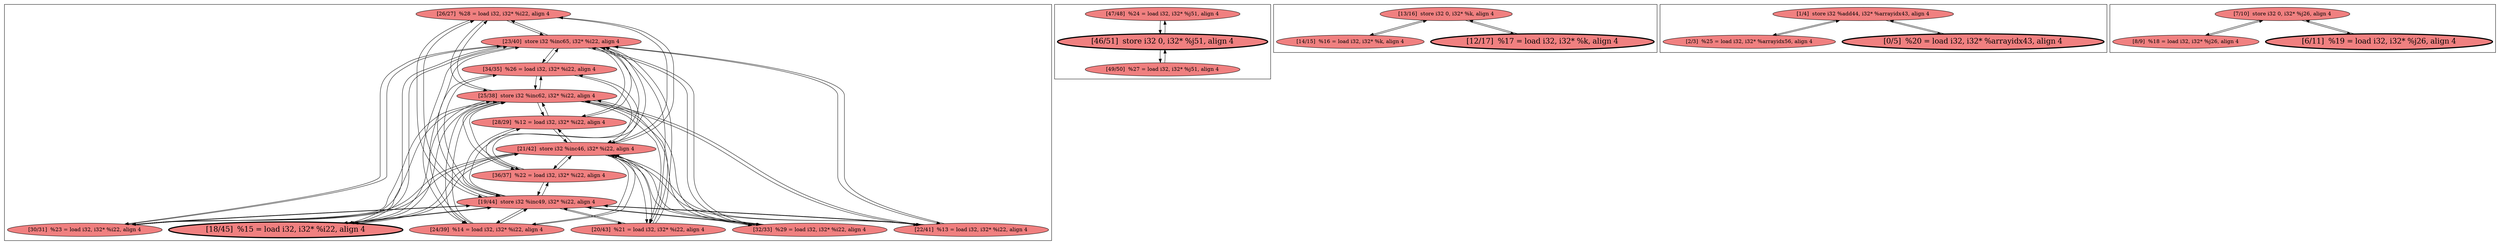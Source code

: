 
digraph G {





subgraph cluster4 {


node365 [fillcolor=lightcoral,label="[26/27]  %28 = load i32, i32* %i22, align 4",shape=ellipse,style=filled ]
node364 [fillcolor=lightcoral,label="[22/41]  %13 = load i32, i32* %i22, align 4",shape=ellipse,style=filled ]
node366 [fillcolor=lightcoral,label="[23/40]  store i32 %inc65, i32* %i22, align 4",shape=ellipse,style=filled ]
node363 [penwidth=3.0,fontsize=20,fillcolor=lightcoral,label="[18/45]  %15 = load i32, i32* %i22, align 4",shape=ellipse,style=filled ]
node362 [fillcolor=lightcoral,label="[20/43]  %21 = load i32, i32* %i22, align 4",shape=ellipse,style=filled ]
node360 [fillcolor=lightcoral,label="[24/39]  %14 = load i32, i32* %i22, align 4",shape=ellipse,style=filled ]
node361 [fillcolor=lightcoral,label="[19/44]  store i32 %inc49, i32* %i22, align 4",shape=ellipse,style=filled ]
node355 [fillcolor=lightcoral,label="[32/33]  %29 = load i32, i32* %i22, align 4",shape=ellipse,style=filled ]
node358 [fillcolor=lightcoral,label="[30/31]  %23 = load i32, i32* %i22, align 4",shape=ellipse,style=filled ]
node359 [fillcolor=lightcoral,label="[21/42]  store i32 %inc46, i32* %i22, align 4",shape=ellipse,style=filled ]
node353 [fillcolor=lightcoral,label="[36/37]  %22 = load i32, i32* %i22, align 4",shape=ellipse,style=filled ]
node356 [fillcolor=lightcoral,label="[28/29]  %12 = load i32, i32* %i22, align 4",shape=ellipse,style=filled ]
node354 [fillcolor=lightcoral,label="[34/35]  %26 = load i32, i32* %i22, align 4",shape=ellipse,style=filled ]
node357 [fillcolor=lightcoral,label="[25/38]  store i32 %inc62, i32* %i22, align 4",shape=ellipse,style=filled ]

node363->node366 [ ]
node366->node356 [ ]
node356->node366 [ ]
node356->node359 [ ]
node357->node353 [ ]
node357->node365 [ ]
node354->node359 [ ]
node358->node357 [ ]
node362->node357 [ ]
node359->node354 [ ]
node362->node359 [ ]
node357->node354 [ ]
node361->node363 [ ]
node358->node366 [ ]
node366->node353 [ ]
node366->node363 [ ]
node361->node356 [ ]
node361->node362 [ ]
node359->node358 [ ]
node357->node358 [ ]
node357->node363 [ ]
node366->node354 [ ]
node366->node364 [ ]
node353->node359 [ ]
node353->node357 [ ]
node354->node361 [ ]
node365->node361 [ ]
node365->node366 [ ]
node365->node357 [ ]
node364->node366 [ ]
node359->node356 [ ]
node355->node357 [ ]
node358->node359 [ ]
node353->node366 [ ]
node356->node357 [ ]
node366->node362 [ ]
node360->node359 [ ]
node366->node358 [ ]
node353->node361 [ ]
node357->node356 [ ]
node359->node362 [ ]
node359->node364 [ ]
node359->node355 [ ]
node355->node359 [ ]
node359->node353 [ ]
node357->node355 [ ]
node357->node362 [ ]
node362->node361 [ ]
node362->node366 [ ]
node365->node359 [ ]
node357->node364 [ ]
node363->node357 [ ]
node357->node360 [ ]
node363->node359 [ ]
node360->node357 [ ]
node359->node363 [ ]
node361->node354 [ ]
node354->node366 [ ]
node366->node365 [ ]
node355->node361 [ ]
node361->node355 [ ]
node356->node361 [ ]
node364->node357 [ ]
node360->node361 [ ]
node361->node353 [ ]
node355->node366 [ ]
node366->node355 [ ]
node358->node361 [ ]
node361->node358 [ ]
node364->node359 [ ]
node359->node360 [ ]
node361->node360 [ ]
node366->node360 [ ]
node354->node357 [ ]
node359->node365 [ ]
node363->node361 [ ]
node360->node366 [ ]
node361->node364 [ ]
node364->node361 [ ]
node361->node365 [ ]


}

subgraph cluster3 {


node352 [fillcolor=lightcoral,label="[47/48]  %24 = load i32, i32* %j51, align 4",shape=ellipse,style=filled ]
node350 [fillcolor=lightcoral,label="[49/50]  %27 = load i32, i32* %j51, align 4",shape=ellipse,style=filled ]
node351 [penwidth=3.0,fontsize=20,fillcolor=lightcoral,label="[46/51]  store i32 0, i32* %j51, align 4",shape=ellipse,style=filled ]

node351->node350 [ ]
node350->node351 [ ]
node352->node351 [ ]
node351->node352 [ ]


}

subgraph cluster2 {


node349 [fillcolor=lightcoral,label="[13/16]  store i32 0, i32* %k, align 4",shape=ellipse,style=filled ]
node347 [fillcolor=lightcoral,label="[14/15]  %16 = load i32, i32* %k, align 4",shape=ellipse,style=filled ]
node348 [penwidth=3.0,fontsize=20,fillcolor=lightcoral,label="[12/17]  %17 = load i32, i32* %k, align 4",shape=ellipse,style=filled ]

node348->node349 [ ]
node349->node348 [ ]
node349->node347 [ ]
node347->node349 [ ]


}

subgraph cluster0 {


node343 [fillcolor=lightcoral,label="[1/4]  store i32 %add44, i32* %arrayidx43, align 4",shape=ellipse,style=filled ]
node341 [fillcolor=lightcoral,label="[2/3]  %25 = load i32, i32* %arrayidx56, align 4",shape=ellipse,style=filled ]
node342 [penwidth=3.0,fontsize=20,fillcolor=lightcoral,label="[0/5]  %20 = load i32, i32* %arrayidx43, align 4",shape=ellipse,style=filled ]

node342->node343 [ ]
node343->node342 [ ]
node343->node341 [ ]
node341->node343 [ ]


}

subgraph cluster1 {


node346 [fillcolor=lightcoral,label="[7/10]  store i32 0, i32* %j26, align 4",shape=ellipse,style=filled ]
node344 [fillcolor=lightcoral,label="[8/9]  %18 = load i32, i32* %j26, align 4",shape=ellipse,style=filled ]
node345 [penwidth=3.0,fontsize=20,fillcolor=lightcoral,label="[6/11]  %19 = load i32, i32* %j26, align 4",shape=ellipse,style=filled ]

node346->node345 [ ]
node346->node344 [ ]
node345->node346 [ ]
node344->node346 [ ]


}

}
